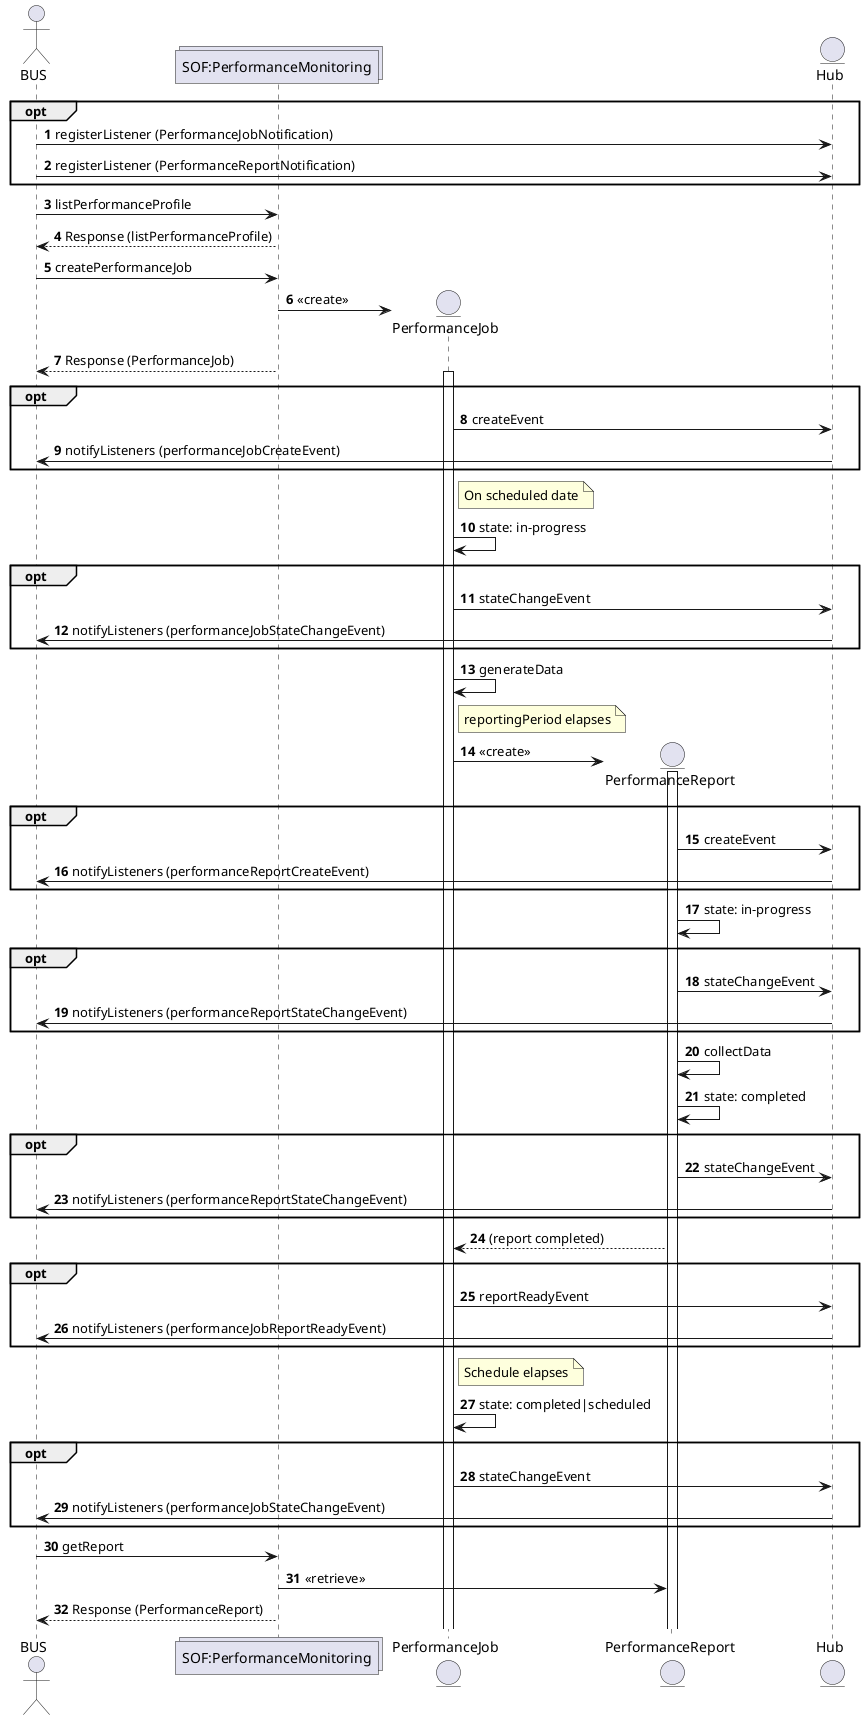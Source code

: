 @startuml pmProvisioningOutsideServiceOrder
autonumber

actor BUS as B
collections "SOF:PerformanceMonitoring" as PM

entity Hub 

opt
B -> Hub: registerListener (PerformanceJobNotification)
B -> Hub: registerListener (PerformanceReportNotification)
end

B -> PM: listPerformanceProfile
PM --> B: Response (listPerformanceProfile)

B -> PM: createPerformanceJob

create entity PerformanceJob as PJ
PM -> PJ: <<create>>

PM --> B: Response (PerformanceJob)

activate PJ

opt
PJ -> Hub: createEvent
Hub -> B: notifyListeners (performanceJobCreateEvent)
end

note right of PJ: On scheduled date
PJ -> PJ: state: in-progress

opt
PJ -> Hub: stateChangeEvent
Hub -> B: notifyListeners (performanceJobStateChangeEvent)
end

PJ -> PJ: generateData

note right of PJ: reportingPeriod elapses

create entity PerformanceReport as PR
PJ -> PR: <<create>>

activate PR

opt
PR -> Hub: createEvent
Hub -> B: notifyListeners (performanceReportCreateEvent)
end

PR -> PR: state: in-progress

opt
PR -> Hub: stateChangeEvent
Hub -> B: notifyListeners (performanceReportStateChangeEvent)
end

PR -> PR: collectData

PR -> PR: state: completed

opt
PR -> Hub: stateChangeEvent
Hub -> B: notifyListeners (performanceReportStateChangeEvent)
end

PR --> PJ: (report completed)

opt
PJ -> Hub: reportReadyEvent
Hub -> B: notifyListeners (performanceJobReportReadyEvent)
end

note right of PJ: Schedule elapses

PJ -> PJ: state: completed|scheduled

opt
PJ -> Hub: stateChangeEvent
Hub -> B: notifyListeners (performanceJobStateChangeEvent)
end

B -> PM: getReport
PM -> PR: <<retrieve>>
PM --> B: Response (PerformanceReport)

entity Hub

@enduml